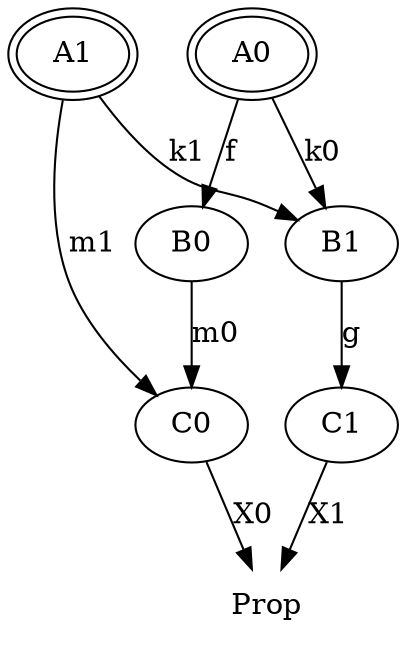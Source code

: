 digraph comm_l {
  node [peripheries = 2]

  T4 [label = "A0"]
  T5 [label = "A1"]

  node [peripheries = 1]

  T0 [label = "C0"]
  T2 [label = "B1"]
  T1 [label = "C1"]
  T3 [label = "B0"]

  node [peripheries = 0]

  T0 -> Prop [label = "X0"]
  T1 -> Prop [label = "X1"]
  T2 -> T1 [label = "g"]
  T3 -> T0 [label = "m0"]
  T4 -> T2 [label = "k0"]
  T4 -> T3 [label = "f"]
  T5 -> T0 [label = "m1"]
  T5 -> T2 [label = "k1"]
}
